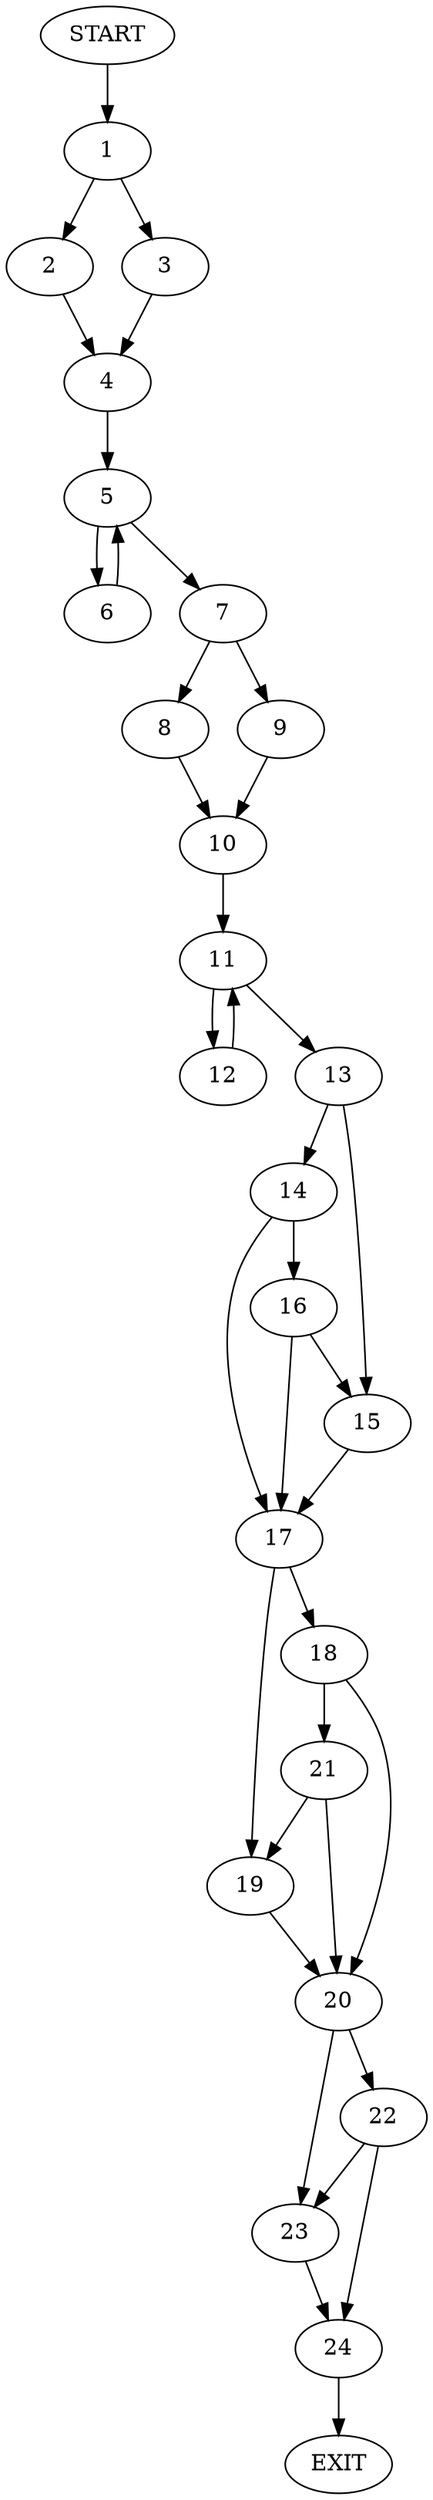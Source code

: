 digraph {
0 [label="START"]
25 [label="EXIT"]
0 -> 1
1 -> 2
1 -> 3
3 -> 4
2 -> 4
4 -> 5
5 -> 6
5 -> 7
7 -> 8
7 -> 9
6 -> 5
8 -> 10
9 -> 10
10 -> 11
11 -> 12
11 -> 13
12 -> 11
13 -> 14
13 -> 15
14 -> 16
14 -> 17
15 -> 17
17 -> 18
17 -> 19
16 -> 15
16 -> 17
19 -> 20
18 -> 20
18 -> 21
21 -> 20
21 -> 19
20 -> 22
20 -> 23
23 -> 24
22 -> 24
22 -> 23
24 -> 25
}

